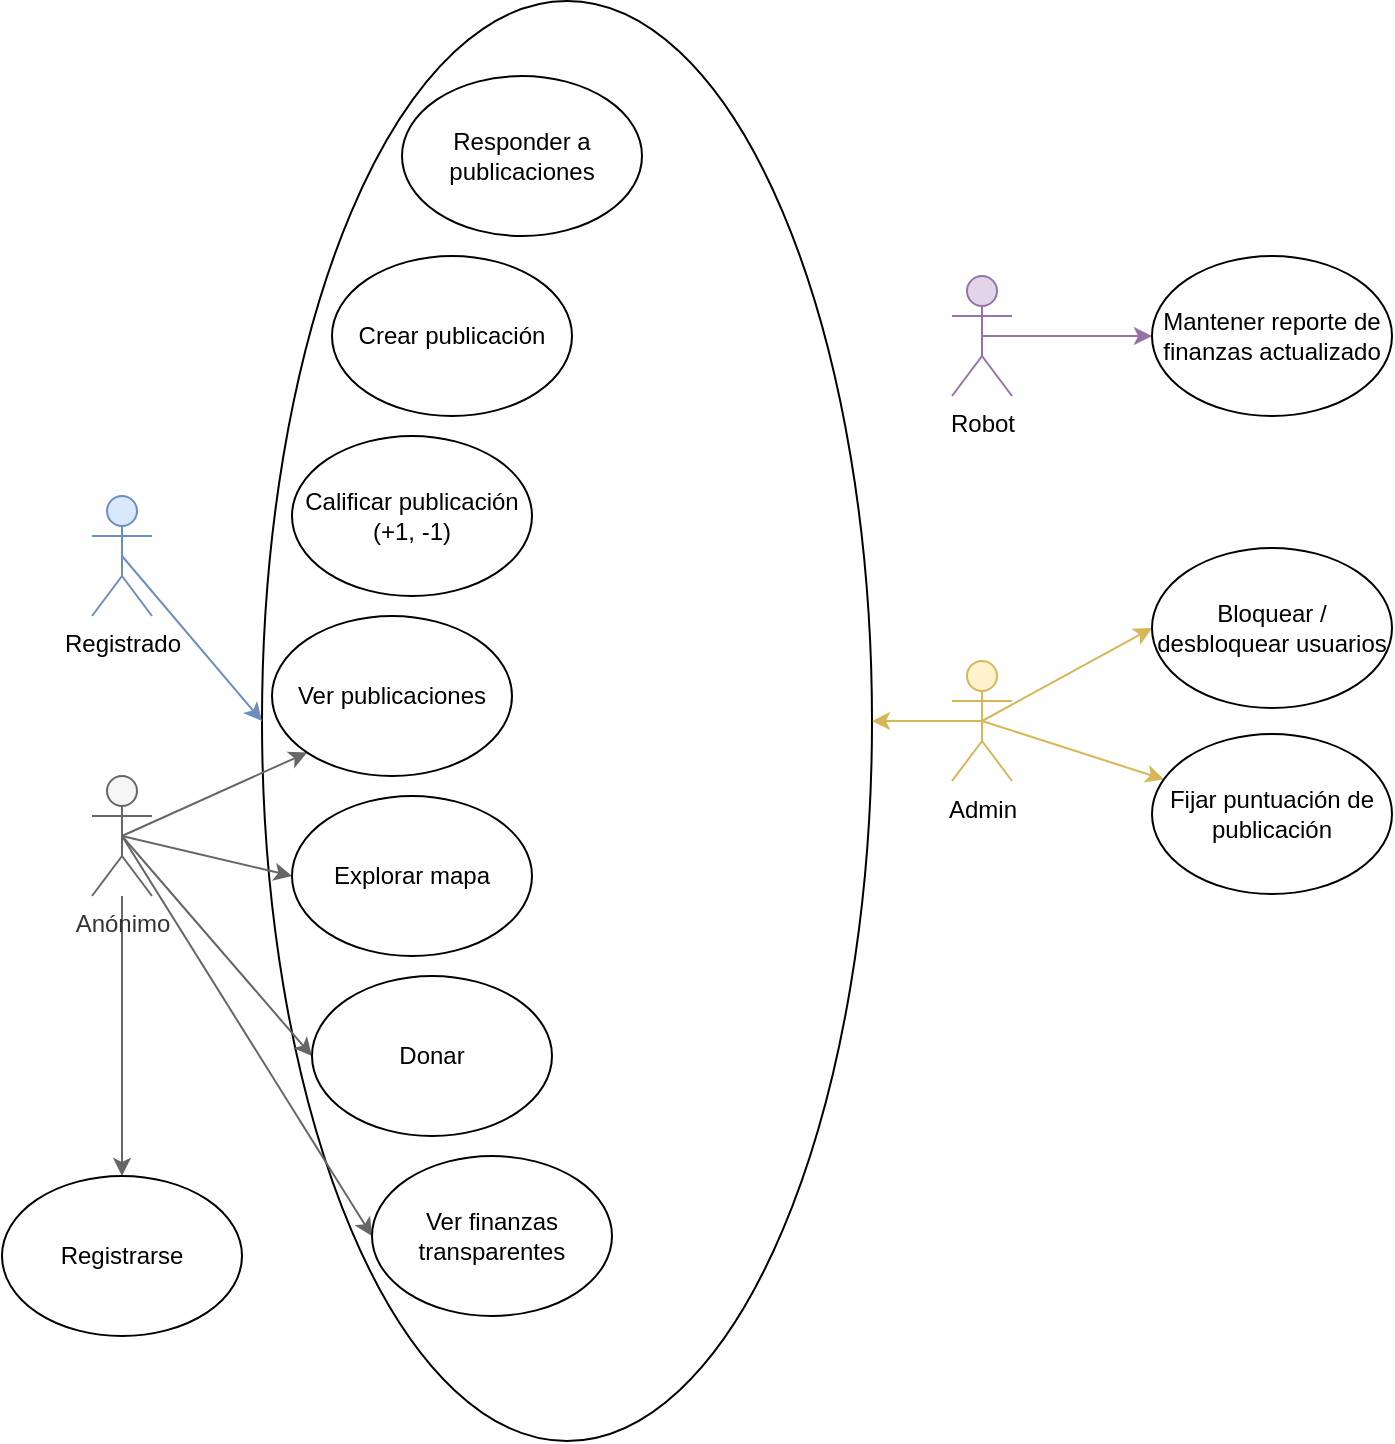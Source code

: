 <mxfile version="26.1.3">
  <diagram name="Page-1" id="0mtHqHfYrwTecAeKPZze">
    <mxGraphModel dx="1562" dy="846" grid="1" gridSize="10" guides="1" tooltips="1" connect="1" arrows="1" fold="1" page="1" pageScale="1" pageWidth="850" pageHeight="1100" math="0" shadow="0">
      <root>
        <mxCell id="0" />
        <mxCell id="1" parent="0" />
        <mxCell id="OPm2PPB3l00t3WLVtLND-13" value="" style="ellipse;whiteSpace=wrap;html=1;rotation=90;fillColor=none;" vertex="1" parent="1">
          <mxGeometry x="27.5" y="340" width="720" height="305" as="geometry" />
        </mxCell>
        <mxCell id="OPm2PPB3l00t3WLVtLND-18" style="rounded=0;orthogonalLoop=1;jettySize=auto;html=1;exitX=0.5;exitY=0.5;exitDx=0;exitDy=0;exitPerimeter=0;entryX=0.5;entryY=1;entryDx=0;entryDy=0;fillColor=#dae8fc;strokeColor=#6c8ebf;" edge="1" parent="1" source="OPm2PPB3l00t3WLVtLND-1" target="OPm2PPB3l00t3WLVtLND-13">
          <mxGeometry relative="1" as="geometry" />
        </mxCell>
        <object label="Registrado" id="OPm2PPB3l00t3WLVtLND-1">
          <mxCell style="shape=umlActor;verticalLabelPosition=bottom;verticalAlign=top;html=1;outlineConnect=0;noLabel=0;metaEdit=1;fillColor=#dae8fc;strokeColor=#6c8ebf;" vertex="1" parent="1">
            <mxGeometry x="150" y="380" width="30" height="60" as="geometry" />
          </mxCell>
        </object>
        <mxCell id="OPm2PPB3l00t3WLVtLND-12" style="edgeStyle=orthogonalEdgeStyle;rounded=0;orthogonalLoop=1;jettySize=auto;html=1;entryX=0.5;entryY=0;entryDx=0;entryDy=0;fillColor=#f5f5f5;strokeColor=#666666;" edge="1" parent="1" source="OPm2PPB3l00t3WLVtLND-3" target="OPm2PPB3l00t3WLVtLND-11">
          <mxGeometry relative="1" as="geometry" />
        </mxCell>
        <mxCell id="OPm2PPB3l00t3WLVtLND-14" style="rounded=0;orthogonalLoop=1;jettySize=auto;html=1;exitX=0.5;exitY=0.5;exitDx=0;exitDy=0;exitPerimeter=0;entryX=0;entryY=1;entryDx=0;entryDy=0;fillColor=#f5f5f5;strokeColor=#666666;" edge="1" parent="1" source="OPm2PPB3l00t3WLVtLND-3" target="OPm2PPB3l00t3WLVtLND-4">
          <mxGeometry relative="1" as="geometry" />
        </mxCell>
        <mxCell id="OPm2PPB3l00t3WLVtLND-15" style="rounded=0;orthogonalLoop=1;jettySize=auto;html=1;exitX=0.5;exitY=0.5;exitDx=0;exitDy=0;exitPerimeter=0;entryX=0;entryY=0.5;entryDx=0;entryDy=0;fillColor=#f5f5f5;strokeColor=#666666;" edge="1" parent="1" source="OPm2PPB3l00t3WLVtLND-3" target="OPm2PPB3l00t3WLVtLND-8">
          <mxGeometry relative="1" as="geometry" />
        </mxCell>
        <mxCell id="OPm2PPB3l00t3WLVtLND-16" style="rounded=0;orthogonalLoop=1;jettySize=auto;html=1;exitX=0.5;exitY=0.5;exitDx=0;exitDy=0;exitPerimeter=0;entryX=0;entryY=0.5;entryDx=0;entryDy=0;fillColor=#f5f5f5;strokeColor=#666666;" edge="1" parent="1" source="OPm2PPB3l00t3WLVtLND-3" target="OPm2PPB3l00t3WLVtLND-9">
          <mxGeometry relative="1" as="geometry" />
        </mxCell>
        <mxCell id="OPm2PPB3l00t3WLVtLND-17" style="rounded=0;orthogonalLoop=1;jettySize=auto;html=1;exitX=0.5;exitY=0.5;exitDx=0;exitDy=0;exitPerimeter=0;entryX=0;entryY=0.5;entryDx=0;entryDy=0;fillColor=#f5f5f5;strokeColor=#666666;" edge="1" parent="1" source="OPm2PPB3l00t3WLVtLND-3" target="OPm2PPB3l00t3WLVtLND-10">
          <mxGeometry relative="1" as="geometry" />
        </mxCell>
        <object label="Anónimo" id="OPm2PPB3l00t3WLVtLND-3">
          <mxCell style="shape=umlActor;verticalLabelPosition=bottom;verticalAlign=top;html=1;outlineConnect=0;metaEdit=1;fillColor=#f5f5f5;fontColor=#333333;strokeColor=#666666;" vertex="1" parent="1">
            <mxGeometry x="150" y="520" width="30" height="60" as="geometry" />
          </mxCell>
        </object>
        <mxCell id="OPm2PPB3l00t3WLVtLND-4" value="&lt;div&gt;Ver publicaciones&lt;/div&gt;" style="ellipse;whiteSpace=wrap;html=1;" vertex="1" parent="1">
          <mxGeometry x="240" y="440" width="120" height="80" as="geometry" />
        </mxCell>
        <mxCell id="OPm2PPB3l00t3WLVtLND-5" value="&lt;div&gt;Calificar publicación (+1, -1)&lt;/div&gt;" style="ellipse;whiteSpace=wrap;html=1;" vertex="1" parent="1">
          <mxGeometry x="250" y="350" width="120" height="80" as="geometry" />
        </mxCell>
        <mxCell id="OPm2PPB3l00t3WLVtLND-6" value="&lt;div&gt;Crear publicación&lt;/div&gt;" style="ellipse;whiteSpace=wrap;html=1;" vertex="1" parent="1">
          <mxGeometry x="270" y="260" width="120" height="80" as="geometry" />
        </mxCell>
        <mxCell id="OPm2PPB3l00t3WLVtLND-7" value="Responder a publicaciones" style="ellipse;whiteSpace=wrap;html=1;" vertex="1" parent="1">
          <mxGeometry x="305" y="170" width="120" height="80" as="geometry" />
        </mxCell>
        <mxCell id="OPm2PPB3l00t3WLVtLND-8" value="Explorar mapa" style="ellipse;whiteSpace=wrap;html=1;" vertex="1" parent="1">
          <mxGeometry x="250" y="530" width="120" height="80" as="geometry" />
        </mxCell>
        <mxCell id="OPm2PPB3l00t3WLVtLND-9" value="Donar" style="ellipse;whiteSpace=wrap;html=1;" vertex="1" parent="1">
          <mxGeometry x="260" y="620" width="120" height="80" as="geometry" />
        </mxCell>
        <mxCell id="OPm2PPB3l00t3WLVtLND-10" value="Ver finanzas transparentes" style="ellipse;whiteSpace=wrap;html=1;" vertex="1" parent="1">
          <mxGeometry x="290" y="710" width="120" height="80" as="geometry" />
        </mxCell>
        <mxCell id="OPm2PPB3l00t3WLVtLND-11" value="&lt;div&gt;Registrarse&lt;/div&gt;" style="ellipse;whiteSpace=wrap;html=1;" vertex="1" parent="1">
          <mxGeometry x="105" y="720" width="120" height="80" as="geometry" />
        </mxCell>
        <mxCell id="OPm2PPB3l00t3WLVtLND-23" style="rounded=0;orthogonalLoop=1;jettySize=auto;html=1;exitX=0.5;exitY=0.5;exitDx=0;exitDy=0;exitPerimeter=0;entryX=0;entryY=0.5;entryDx=0;entryDy=0;fillColor=#fff2cc;strokeColor=#d6b656;" edge="1" parent="1" source="OPm2PPB3l00t3WLVtLND-19" target="OPm2PPB3l00t3WLVtLND-21">
          <mxGeometry relative="1" as="geometry" />
        </mxCell>
        <mxCell id="OPm2PPB3l00t3WLVtLND-24" style="rounded=0;orthogonalLoop=1;jettySize=auto;html=1;exitX=0.5;exitY=0.5;exitDx=0;exitDy=0;exitPerimeter=0;fillColor=#fff2cc;strokeColor=#d6b656;" edge="1" parent="1" source="OPm2PPB3l00t3WLVtLND-19" target="OPm2PPB3l00t3WLVtLND-20">
          <mxGeometry relative="1" as="geometry" />
        </mxCell>
        <mxCell id="OPm2PPB3l00t3WLVtLND-25" style="edgeStyle=orthogonalEdgeStyle;rounded=0;orthogonalLoop=1;jettySize=auto;html=1;exitX=0.5;exitY=0.5;exitDx=0;exitDy=0;exitPerimeter=0;entryX=0.5;entryY=0;entryDx=0;entryDy=0;fillColor=#fff2cc;strokeColor=#d6b656;" edge="1" parent="1" source="OPm2PPB3l00t3WLVtLND-19" target="OPm2PPB3l00t3WLVtLND-13">
          <mxGeometry relative="1" as="geometry" />
        </mxCell>
        <object label="Admin" id="OPm2PPB3l00t3WLVtLND-19">
          <mxCell style="shape=umlActor;verticalLabelPosition=bottom;verticalAlign=top;html=1;outlineConnect=0;fillColor=#fff2cc;strokeColor=#d6b656;metaEdit=1;" vertex="1" parent="1">
            <mxGeometry x="580" y="462.5" width="30" height="60" as="geometry" />
          </mxCell>
        </object>
        <mxCell id="OPm2PPB3l00t3WLVtLND-20" value="Fijar puntuación de publicación" style="ellipse;whiteSpace=wrap;html=1;" vertex="1" parent="1">
          <mxGeometry x="680" y="499" width="120" height="80" as="geometry" />
        </mxCell>
        <mxCell id="OPm2PPB3l00t3WLVtLND-21" value="Bloquear / desbloquear usuarios" style="ellipse;whiteSpace=wrap;html=1;" vertex="1" parent="1">
          <mxGeometry x="680" y="406" width="120" height="80" as="geometry" />
        </mxCell>
        <mxCell id="OPm2PPB3l00t3WLVtLND-28" style="edgeStyle=orthogonalEdgeStyle;rounded=0;orthogonalLoop=1;jettySize=auto;html=1;exitX=0.5;exitY=0.5;exitDx=0;exitDy=0;exitPerimeter=0;entryX=0;entryY=0.5;entryDx=0;entryDy=0;fillColor=#e1d5e7;strokeColor=#9673a6;" edge="1" parent="1" source="OPm2PPB3l00t3WLVtLND-26" target="OPm2PPB3l00t3WLVtLND-27">
          <mxGeometry relative="1" as="geometry" />
        </mxCell>
        <object label="Robot" id="OPm2PPB3l00t3WLVtLND-26">
          <mxCell style="shape=umlActor;verticalLabelPosition=bottom;verticalAlign=top;html=1;outlineConnect=0;metaEdit=1;fillColor=#e1d5e7;strokeColor=#9673a6;" vertex="1" parent="1">
            <mxGeometry x="580" y="270" width="30" height="60" as="geometry" />
          </mxCell>
        </object>
        <mxCell id="OPm2PPB3l00t3WLVtLND-27" value="Mantener reporte de finanzas actualizado" style="ellipse;whiteSpace=wrap;html=1;" vertex="1" parent="1">
          <mxGeometry x="680" y="260" width="120" height="80" as="geometry" />
        </mxCell>
      </root>
    </mxGraphModel>
  </diagram>
</mxfile>
